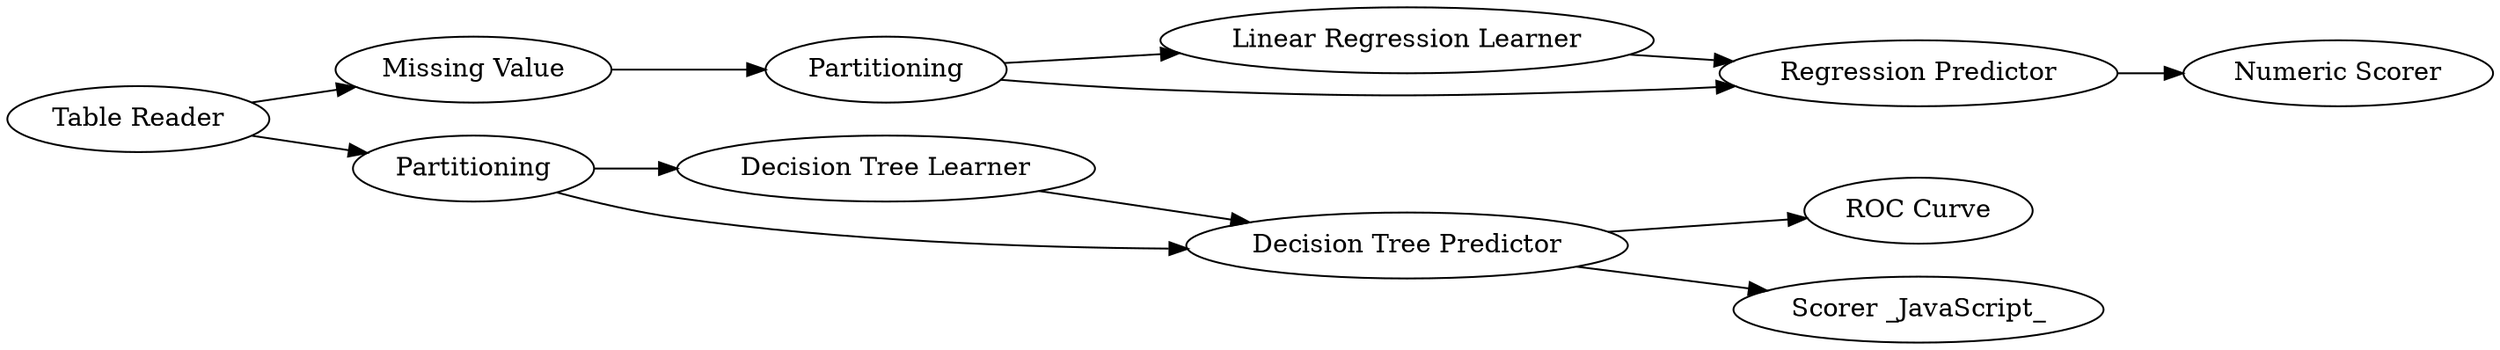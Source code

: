 digraph {
	11 -> 6
	7 -> 8
	16 -> 17
	8 -> 9
	16 -> 14
	17 -> 14
	14 -> 15
	12 -> 16
	14 -> 13
	6 -> 7
	12 -> 11
	6 -> 8
	16 [label=Partitioning]
	13 [label="Scorer _JavaScript_"]
	7 [label="Linear Regression Learner"]
	9 [label="Numeric Scorer"]
	11 [label="Missing Value"]
	6 [label=Partitioning]
	8 [label="Regression Predictor"]
	15 [label="ROC Curve"]
	14 [label="Decision Tree Predictor"]
	17 [label="Decision Tree Learner"]
	12 [label="Table Reader"]
	rankdir=LR
}
